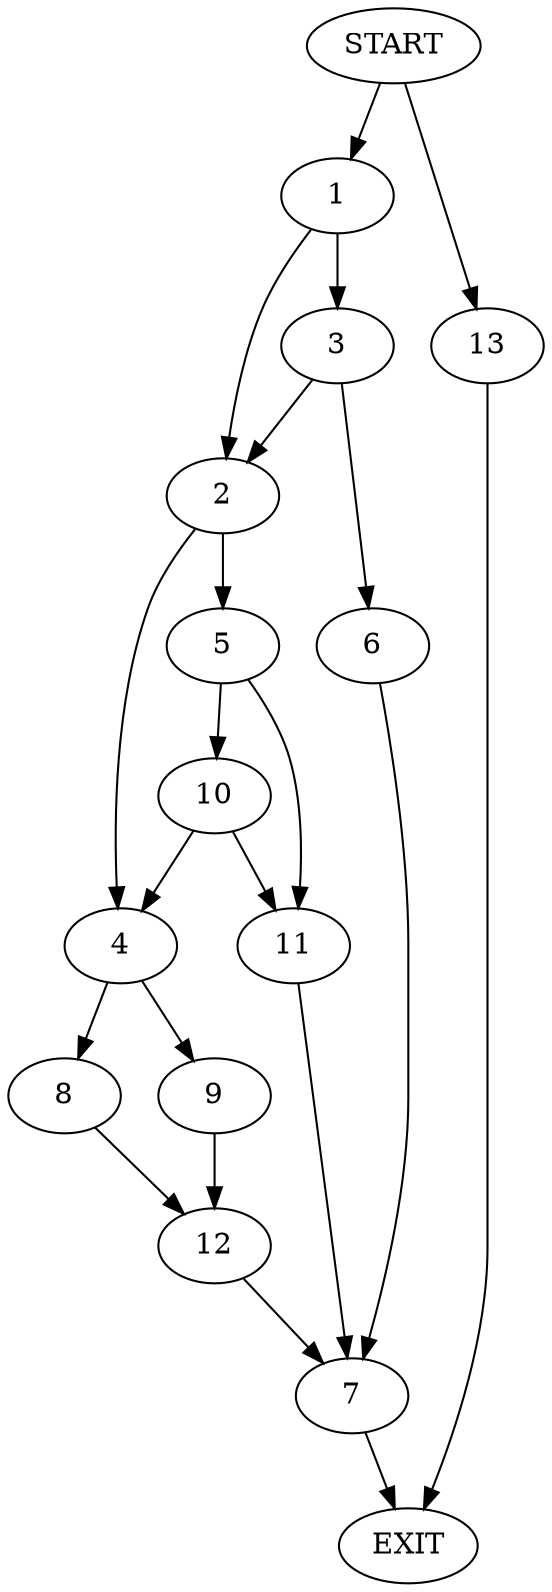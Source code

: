 digraph {
0 [label="START"]
14 [label="EXIT"]
0 -> 1
1 -> 2
1 -> 3
2 -> 4
2 -> 5
3 -> 6
3 -> 2
6 -> 7
7 -> 14
4 -> 8
4 -> 9
5 -> 10
5 -> 11
11 -> 7
10 -> 4
10 -> 11
8 -> 12
9 -> 12
12 -> 7
0 -> 13
13 -> 14
}
